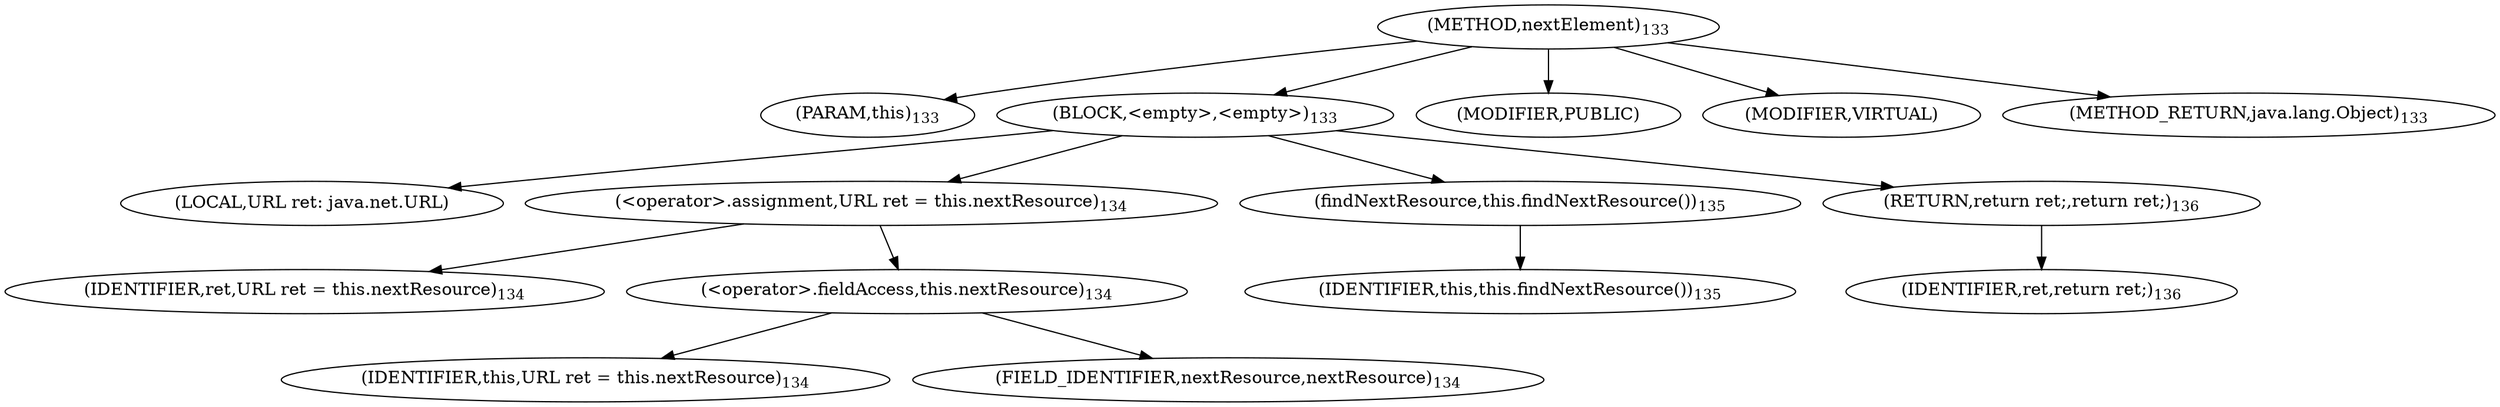 digraph "nextElement" {  
"219" [label = <(METHOD,nextElement)<SUB>133</SUB>> ]
"10" [label = <(PARAM,this)<SUB>133</SUB>> ]
"220" [label = <(BLOCK,&lt;empty&gt;,&lt;empty&gt;)<SUB>133</SUB>> ]
"221" [label = <(LOCAL,URL ret: java.net.URL)> ]
"222" [label = <(&lt;operator&gt;.assignment,URL ret = this.nextResource)<SUB>134</SUB>> ]
"223" [label = <(IDENTIFIER,ret,URL ret = this.nextResource)<SUB>134</SUB>> ]
"224" [label = <(&lt;operator&gt;.fieldAccess,this.nextResource)<SUB>134</SUB>> ]
"9" [label = <(IDENTIFIER,this,URL ret = this.nextResource)<SUB>134</SUB>> ]
"225" [label = <(FIELD_IDENTIFIER,nextResource,nextResource)<SUB>134</SUB>> ]
"226" [label = <(findNextResource,this.findNextResource())<SUB>135</SUB>> ]
"11" [label = <(IDENTIFIER,this,this.findNextResource())<SUB>135</SUB>> ]
"227" [label = <(RETURN,return ret;,return ret;)<SUB>136</SUB>> ]
"228" [label = <(IDENTIFIER,ret,return ret;)<SUB>136</SUB>> ]
"229" [label = <(MODIFIER,PUBLIC)> ]
"230" [label = <(MODIFIER,VIRTUAL)> ]
"231" [label = <(METHOD_RETURN,java.lang.Object)<SUB>133</SUB>> ]
  "219" -> "10" 
  "219" -> "220" 
  "219" -> "229" 
  "219" -> "230" 
  "219" -> "231" 
  "220" -> "221" 
  "220" -> "222" 
  "220" -> "226" 
  "220" -> "227" 
  "222" -> "223" 
  "222" -> "224" 
  "224" -> "9" 
  "224" -> "225" 
  "226" -> "11" 
  "227" -> "228" 
}
